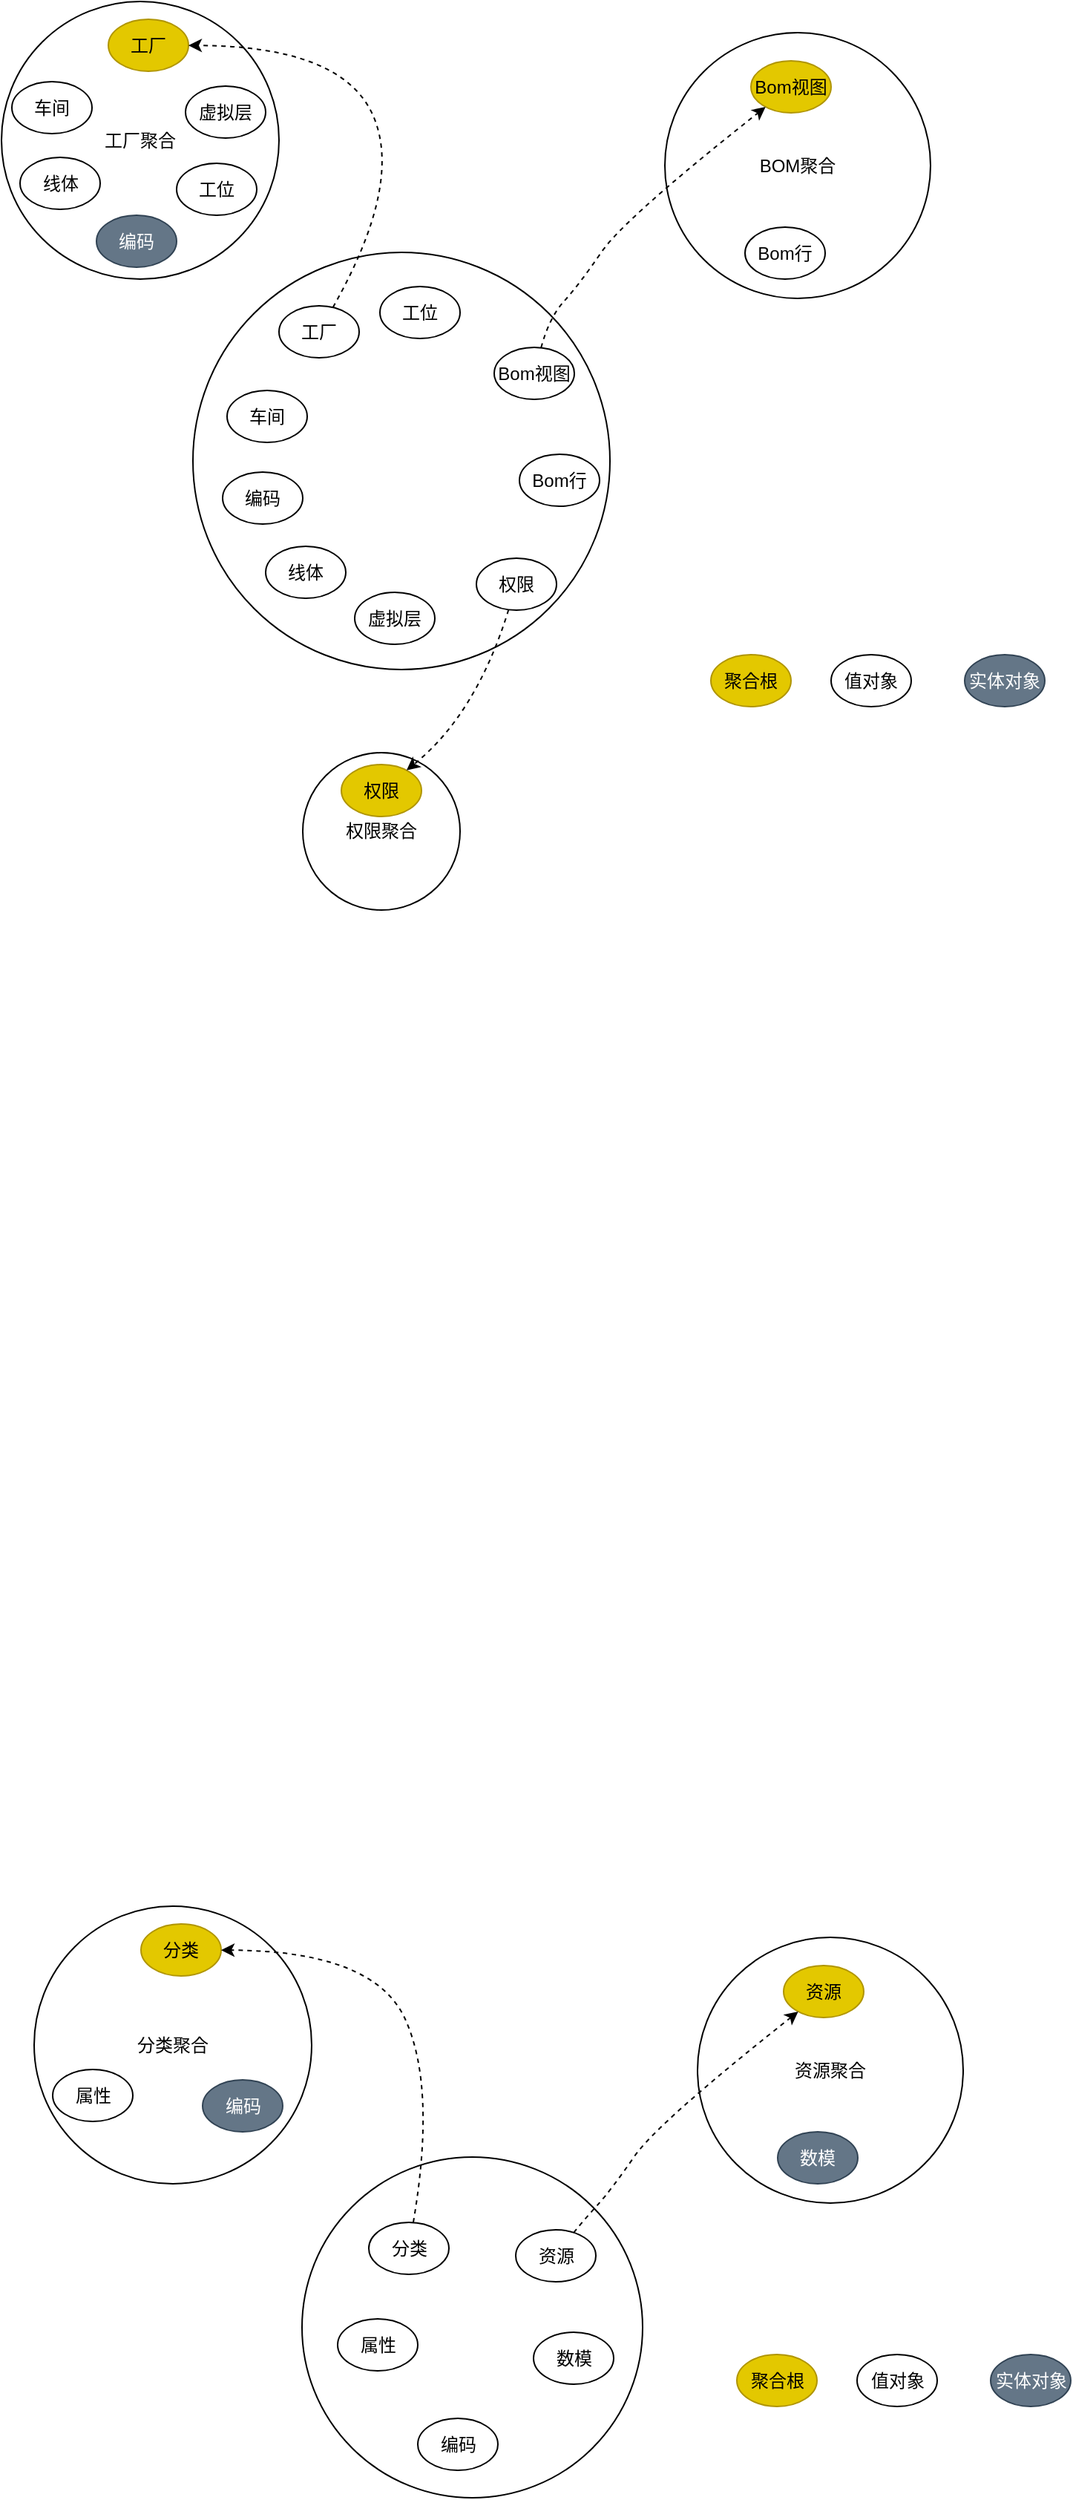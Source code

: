 <mxfile version="16.0.3" type="github">
  <diagram id="PN_4SYnfCfw30HVTIPEP" name="Page-1">
    <mxGraphModel dx="1097" dy="714" grid="0" gridSize="10" guides="1" tooltips="1" connect="1" arrows="1" fold="1" page="1" pageScale="1" pageWidth="827" pageHeight="1169" math="0" shadow="0">
      <root>
        <mxCell id="0" />
        <mxCell id="1" parent="0" />
        <mxCell id="tahzQiEkT1HZ4_0T5BOU-1" value="" style="ellipse;whiteSpace=wrap;html=1;aspect=fixed;" vertex="1" parent="1">
          <mxGeometry x="179" y="175" width="281" height="281" as="geometry" />
        </mxCell>
        <mxCell id="tahzQiEkT1HZ4_0T5BOU-2" value="工厂" style="ellipse;whiteSpace=wrap;html=1;" vertex="1" parent="1">
          <mxGeometry x="237" y="211" width="54" height="35" as="geometry" />
        </mxCell>
        <mxCell id="tahzQiEkT1HZ4_0T5BOU-3" value="车间" style="ellipse;whiteSpace=wrap;html=1;" vertex="1" parent="1">
          <mxGeometry x="202" y="268" width="54" height="35" as="geometry" />
        </mxCell>
        <mxCell id="tahzQiEkT1HZ4_0T5BOU-4" value="线体" style="ellipse;whiteSpace=wrap;html=1;" vertex="1" parent="1">
          <mxGeometry x="228" y="373" width="54" height="35" as="geometry" />
        </mxCell>
        <mxCell id="tahzQiEkT1HZ4_0T5BOU-5" value="工位" style="ellipse;whiteSpace=wrap;html=1;" vertex="1" parent="1">
          <mxGeometry x="305" y="198" width="54" height="35" as="geometry" />
        </mxCell>
        <mxCell id="tahzQiEkT1HZ4_0T5BOU-6" value="虚拟层" style="ellipse;whiteSpace=wrap;html=1;" vertex="1" parent="1">
          <mxGeometry x="288" y="404" width="54" height="35" as="geometry" />
        </mxCell>
        <mxCell id="tahzQiEkT1HZ4_0T5BOU-7" value="Bom视图" style="ellipse;whiteSpace=wrap;html=1;" vertex="1" parent="1">
          <mxGeometry x="382" y="239" width="54" height="35" as="geometry" />
        </mxCell>
        <mxCell id="tahzQiEkT1HZ4_0T5BOU-8" value="Bom行" style="ellipse;whiteSpace=wrap;html=1;" vertex="1" parent="1">
          <mxGeometry x="399" y="311" width="54" height="35" as="geometry" />
        </mxCell>
        <mxCell id="tahzQiEkT1HZ4_0T5BOU-10" value="编码" style="ellipse;whiteSpace=wrap;html=1;" vertex="1" parent="1">
          <mxGeometry x="199" y="323" width="54" height="35" as="geometry" />
        </mxCell>
        <mxCell id="tahzQiEkT1HZ4_0T5BOU-12" value="权限" style="ellipse;whiteSpace=wrap;html=1;" vertex="1" parent="1">
          <mxGeometry x="370" y="381" width="54" height="35" as="geometry" />
        </mxCell>
        <mxCell id="tahzQiEkT1HZ4_0T5BOU-17" value="工厂聚合" style="ellipse;whiteSpace=wrap;html=1;aspect=fixed;" vertex="1" parent="1">
          <mxGeometry x="50" y="6" width="187" height="187" as="geometry" />
        </mxCell>
        <mxCell id="tahzQiEkT1HZ4_0T5BOU-18" value="工厂" style="ellipse;whiteSpace=wrap;html=1;fillColor=#e3c800;fontColor=#000000;strokeColor=#B09500;" vertex="1" parent="1">
          <mxGeometry x="122" y="18" width="54" height="35" as="geometry" />
        </mxCell>
        <mxCell id="tahzQiEkT1HZ4_0T5BOU-20" value="车间" style="ellipse;whiteSpace=wrap;html=1;" vertex="1" parent="1">
          <mxGeometry x="57" y="60" width="54" height="35" as="geometry" />
        </mxCell>
        <mxCell id="tahzQiEkT1HZ4_0T5BOU-21" value="线体" style="ellipse;whiteSpace=wrap;html=1;" vertex="1" parent="1">
          <mxGeometry x="62.5" y="111" width="54" height="35" as="geometry" />
        </mxCell>
        <mxCell id="tahzQiEkT1HZ4_0T5BOU-22" value="工位" style="ellipse;whiteSpace=wrap;html=1;" vertex="1" parent="1">
          <mxGeometry x="168" y="115" width="54" height="35" as="geometry" />
        </mxCell>
        <mxCell id="tahzQiEkT1HZ4_0T5BOU-23" value="虚拟层" style="ellipse;whiteSpace=wrap;html=1;" vertex="1" parent="1">
          <mxGeometry x="174" y="63" width="54" height="35" as="geometry" />
        </mxCell>
        <mxCell id="tahzQiEkT1HZ4_0T5BOU-24" value="编码" style="ellipse;whiteSpace=wrap;html=1;fillColor=#647687;strokeColor=#314354;fontColor=#ffffff;" vertex="1" parent="1">
          <mxGeometry x="114" y="150" width="54" height="35" as="geometry" />
        </mxCell>
        <mxCell id="tahzQiEkT1HZ4_0T5BOU-25" value="" style="curved=1;endArrow=classic;html=1;rounded=0;dashed=1;" edge="1" parent="1" source="tahzQiEkT1HZ4_0T5BOU-2" target="tahzQiEkT1HZ4_0T5BOU-18">
          <mxGeometry width="50" height="50" relative="1" as="geometry">
            <mxPoint x="130" y="200" as="sourcePoint" />
            <mxPoint x="180" y="150" as="targetPoint" />
            <Array as="points">
              <mxPoint x="321" y="128" />
              <mxPoint x="279" y="36" />
            </Array>
          </mxGeometry>
        </mxCell>
        <mxCell id="tahzQiEkT1HZ4_0T5BOU-26" value="BOM聚合" style="ellipse;whiteSpace=wrap;html=1;aspect=fixed;" vertex="1" parent="1">
          <mxGeometry x="497" y="27" width="179" height="179" as="geometry" />
        </mxCell>
        <mxCell id="tahzQiEkT1HZ4_0T5BOU-27" value="Bom视图" style="ellipse;whiteSpace=wrap;html=1;fillColor=#e3c800;fontColor=#000000;strokeColor=#B09500;" vertex="1" parent="1">
          <mxGeometry x="555" y="46" width="54" height="35" as="geometry" />
        </mxCell>
        <mxCell id="tahzQiEkT1HZ4_0T5BOU-28" value="Bom行" style="ellipse;whiteSpace=wrap;html=1;" vertex="1" parent="1">
          <mxGeometry x="551" y="158" width="54" height="35" as="geometry" />
        </mxCell>
        <mxCell id="tahzQiEkT1HZ4_0T5BOU-29" value="" style="curved=1;endArrow=classic;html=1;rounded=0;dashed=1;" edge="1" parent="1" source="tahzQiEkT1HZ4_0T5BOU-7" target="tahzQiEkT1HZ4_0T5BOU-27">
          <mxGeometry width="50" height="50" relative="1" as="geometry">
            <mxPoint x="479" y="293" as="sourcePoint" />
            <mxPoint x="529" y="243" as="targetPoint" />
            <Array as="points">
              <mxPoint x="419" y="219" />
              <mxPoint x="439" y="197" />
              <mxPoint x="470" y="152" />
            </Array>
          </mxGeometry>
        </mxCell>
        <mxCell id="tahzQiEkT1HZ4_0T5BOU-31" value="权限聚合" style="ellipse;whiteSpace=wrap;html=1;aspect=fixed;" vertex="1" parent="1">
          <mxGeometry x="253" y="512" width="106" height="106" as="geometry" />
        </mxCell>
        <mxCell id="tahzQiEkT1HZ4_0T5BOU-32" value="权限" style="ellipse;whiteSpace=wrap;html=1;fillColor=#e3c800;fontColor=#000000;strokeColor=#B09500;" vertex="1" parent="1">
          <mxGeometry x="279" y="520" width="54" height="35" as="geometry" />
        </mxCell>
        <mxCell id="tahzQiEkT1HZ4_0T5BOU-33" value="" style="curved=1;endArrow=classic;html=1;rounded=0;dashed=1;" edge="1" parent="1" source="tahzQiEkT1HZ4_0T5BOU-12" target="tahzQiEkT1HZ4_0T5BOU-32">
          <mxGeometry width="50" height="50" relative="1" as="geometry">
            <mxPoint x="370" y="536" as="sourcePoint" />
            <mxPoint x="420" y="486" as="targetPoint" />
            <Array as="points">
              <mxPoint x="370" y="486" />
            </Array>
          </mxGeometry>
        </mxCell>
        <mxCell id="tahzQiEkT1HZ4_0T5BOU-35" value="聚合根" style="ellipse;whiteSpace=wrap;html=1;fillColor=#e3c800;fontColor=#000000;strokeColor=#B09500;" vertex="1" parent="1">
          <mxGeometry x="528" y="446" width="54" height="35" as="geometry" />
        </mxCell>
        <mxCell id="tahzQiEkT1HZ4_0T5BOU-36" value="值对象" style="ellipse;whiteSpace=wrap;html=1;" vertex="1" parent="1">
          <mxGeometry x="609" y="446" width="54" height="35" as="geometry" />
        </mxCell>
        <mxCell id="tahzQiEkT1HZ4_0T5BOU-37" value="实体对象" style="ellipse;whiteSpace=wrap;html=1;fillColor=#647687;strokeColor=#314354;fontColor=#ffffff;" vertex="1" parent="1">
          <mxGeometry x="699" y="446" width="54" height="35" as="geometry" />
        </mxCell>
        <mxCell id="tahzQiEkT1HZ4_0T5BOU-38" value="" style="ellipse;whiteSpace=wrap;html=1;aspect=fixed;" vertex="1" parent="1">
          <mxGeometry x="252.5" y="1458" width="229.5" height="229.5" as="geometry" />
        </mxCell>
        <mxCell id="tahzQiEkT1HZ4_0T5BOU-39" value="分类" style="ellipse;whiteSpace=wrap;html=1;" vertex="1" parent="1">
          <mxGeometry x="297.5" y="1502" width="54" height="35" as="geometry" />
        </mxCell>
        <mxCell id="tahzQiEkT1HZ4_0T5BOU-40" value="属性" style="ellipse;whiteSpace=wrap;html=1;" vertex="1" parent="1">
          <mxGeometry x="276.5" y="1567" width="54" height="35" as="geometry" />
        </mxCell>
        <mxCell id="tahzQiEkT1HZ4_0T5BOU-44" value="资源" style="ellipse;whiteSpace=wrap;html=1;" vertex="1" parent="1">
          <mxGeometry x="396.5" y="1507" width="54" height="35" as="geometry" />
        </mxCell>
        <mxCell id="tahzQiEkT1HZ4_0T5BOU-45" value="数模" style="ellipse;whiteSpace=wrap;html=1;" vertex="1" parent="1">
          <mxGeometry x="408.5" y="1576" width="54" height="35" as="geometry" />
        </mxCell>
        <mxCell id="tahzQiEkT1HZ4_0T5BOU-46" value="编码" style="ellipse;whiteSpace=wrap;html=1;" vertex="1" parent="1">
          <mxGeometry x="330.5" y="1634" width="54" height="35" as="geometry" />
        </mxCell>
        <mxCell id="tahzQiEkT1HZ4_0T5BOU-48" value="分类聚合" style="ellipse;whiteSpace=wrap;html=1;aspect=fixed;" vertex="1" parent="1">
          <mxGeometry x="72" y="1289" width="187" height="187" as="geometry" />
        </mxCell>
        <mxCell id="tahzQiEkT1HZ4_0T5BOU-49" value="分类" style="ellipse;whiteSpace=wrap;html=1;fillColor=#e3c800;fontColor=#000000;strokeColor=#B09500;" vertex="1" parent="1">
          <mxGeometry x="144" y="1301" width="54" height="35" as="geometry" />
        </mxCell>
        <mxCell id="tahzQiEkT1HZ4_0T5BOU-50" value="属性" style="ellipse;whiteSpace=wrap;html=1;" vertex="1" parent="1">
          <mxGeometry x="84.5" y="1399" width="54" height="35" as="geometry" />
        </mxCell>
        <mxCell id="tahzQiEkT1HZ4_0T5BOU-54" value="编码" style="ellipse;whiteSpace=wrap;html=1;fillColor=#647687;strokeColor=#314354;fontColor=#ffffff;" vertex="1" parent="1">
          <mxGeometry x="185.5" y="1406" width="54" height="35" as="geometry" />
        </mxCell>
        <mxCell id="tahzQiEkT1HZ4_0T5BOU-55" value="" style="curved=1;endArrow=classic;html=1;rounded=0;dashed=1;" edge="1" parent="1" source="tahzQiEkT1HZ4_0T5BOU-39" target="tahzQiEkT1HZ4_0T5BOU-49">
          <mxGeometry width="50" height="50" relative="1" as="geometry">
            <mxPoint x="152" y="1483" as="sourcePoint" />
            <mxPoint x="202" y="1433" as="targetPoint" />
            <Array as="points">
              <mxPoint x="343" y="1411" />
              <mxPoint x="301" y="1319" />
            </Array>
          </mxGeometry>
        </mxCell>
        <mxCell id="tahzQiEkT1HZ4_0T5BOU-56" value="资源聚合" style="ellipse;whiteSpace=wrap;html=1;aspect=fixed;" vertex="1" parent="1">
          <mxGeometry x="519" y="1310" width="179" height="179" as="geometry" />
        </mxCell>
        <mxCell id="tahzQiEkT1HZ4_0T5BOU-57" value="资源" style="ellipse;whiteSpace=wrap;html=1;fillColor=#e3c800;fontColor=#000000;strokeColor=#B09500;" vertex="1" parent="1">
          <mxGeometry x="577" y="1329" width="54" height="35" as="geometry" />
        </mxCell>
        <mxCell id="tahzQiEkT1HZ4_0T5BOU-58" value="数模" style="ellipse;whiteSpace=wrap;html=1;fillColor=#647687;fontColor=#ffffff;strokeColor=#314354;" vertex="1" parent="1">
          <mxGeometry x="573" y="1441" width="54" height="35" as="geometry" />
        </mxCell>
        <mxCell id="tahzQiEkT1HZ4_0T5BOU-59" value="" style="curved=1;endArrow=classic;html=1;rounded=0;dashed=1;" edge="1" parent="1" source="tahzQiEkT1HZ4_0T5BOU-44" target="tahzQiEkT1HZ4_0T5BOU-57">
          <mxGeometry width="50" height="50" relative="1" as="geometry">
            <mxPoint x="501" y="1576" as="sourcePoint" />
            <mxPoint x="551" y="1526" as="targetPoint" />
            <Array as="points">
              <mxPoint x="441" y="1502" />
              <mxPoint x="461" y="1480" />
              <mxPoint x="492" y="1435" />
            </Array>
          </mxGeometry>
        </mxCell>
        <mxCell id="tahzQiEkT1HZ4_0T5BOU-63" value="聚合根" style="ellipse;whiteSpace=wrap;html=1;fillColor=#e3c800;fontColor=#000000;strokeColor=#B09500;" vertex="1" parent="1">
          <mxGeometry x="545.5" y="1591" width="54" height="35" as="geometry" />
        </mxCell>
        <mxCell id="tahzQiEkT1HZ4_0T5BOU-64" value="值对象" style="ellipse;whiteSpace=wrap;html=1;" vertex="1" parent="1">
          <mxGeometry x="626.5" y="1591" width="54" height="35" as="geometry" />
        </mxCell>
        <mxCell id="tahzQiEkT1HZ4_0T5BOU-65" value="实体对象" style="ellipse;whiteSpace=wrap;html=1;fillColor=#647687;strokeColor=#314354;fontColor=#ffffff;" vertex="1" parent="1">
          <mxGeometry x="716.5" y="1591" width="54" height="35" as="geometry" />
        </mxCell>
      </root>
    </mxGraphModel>
  </diagram>
</mxfile>

